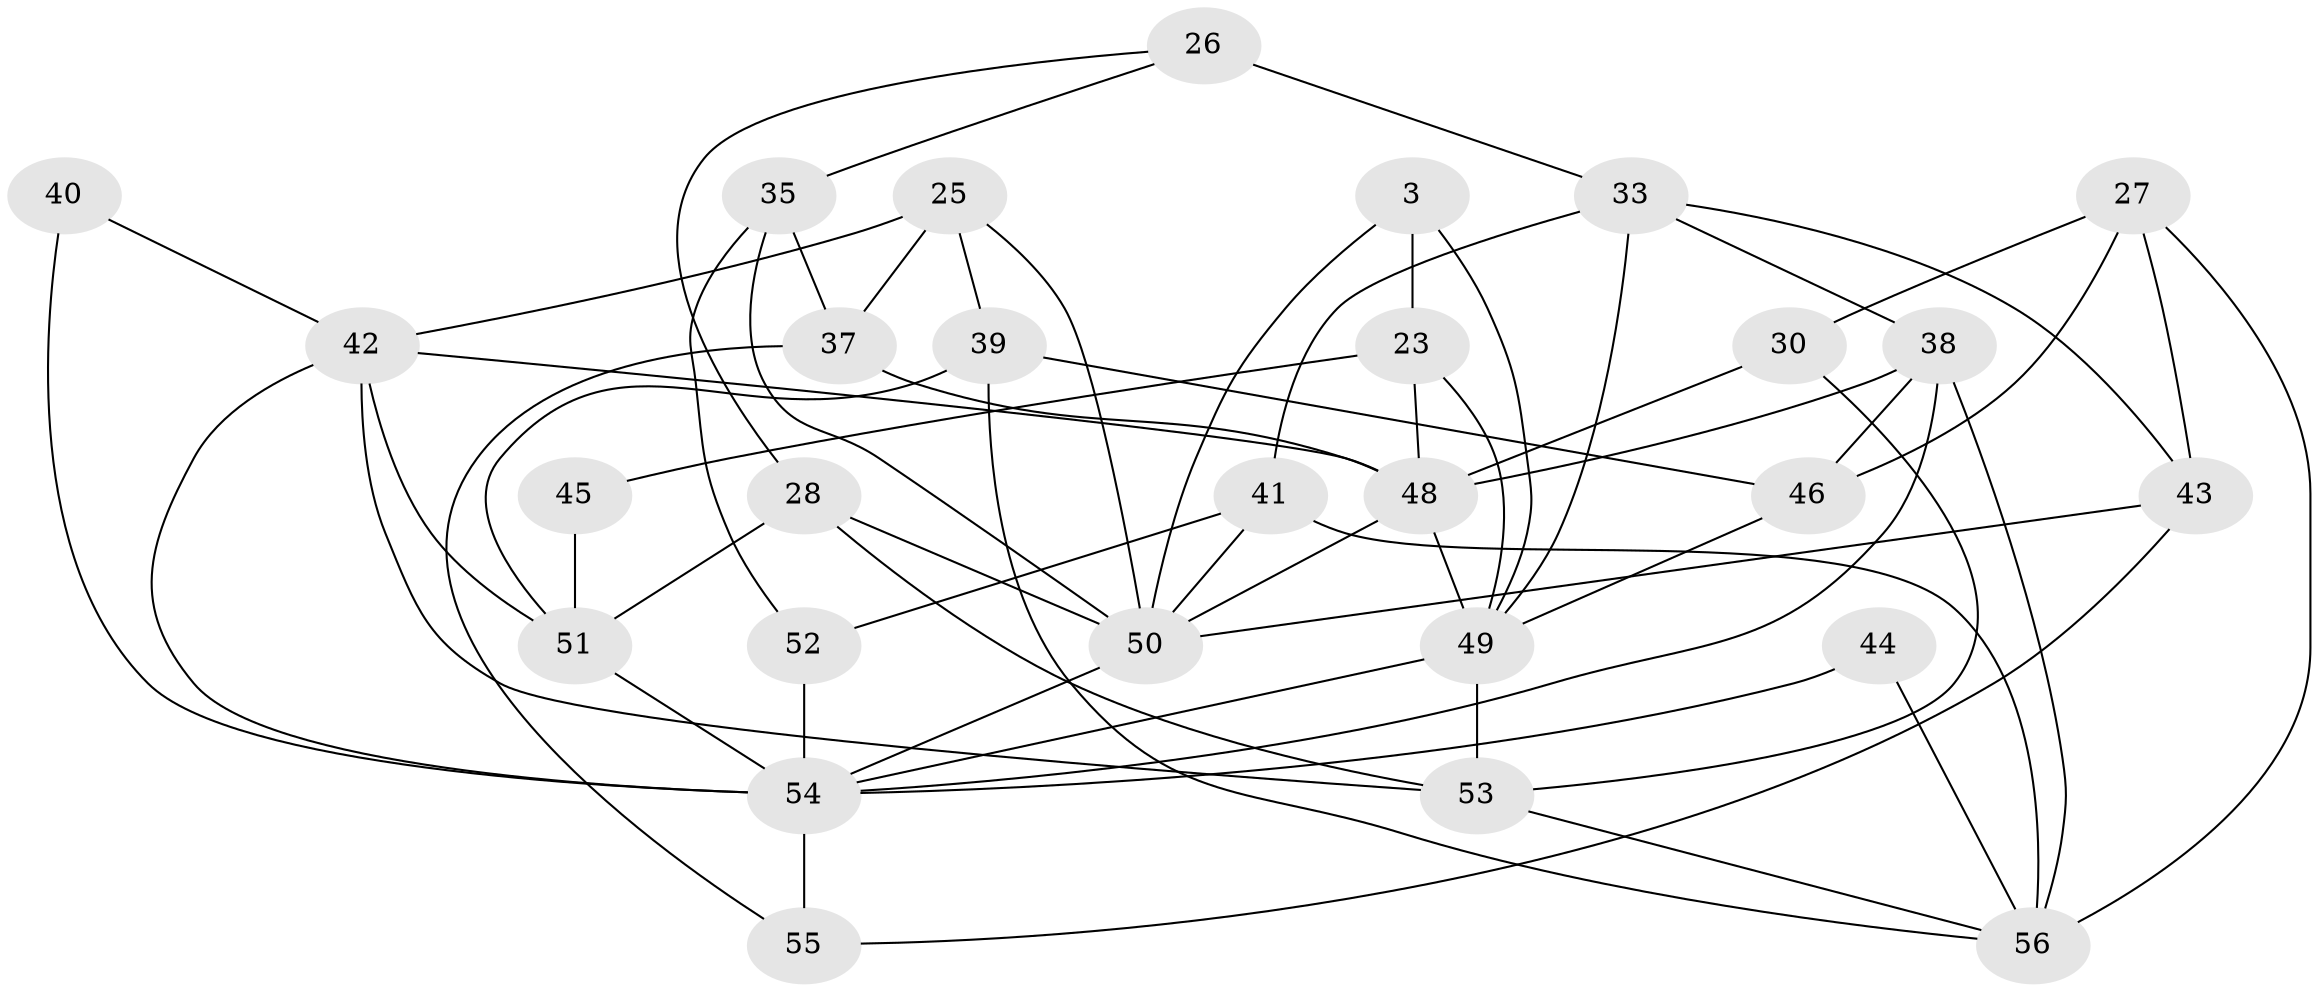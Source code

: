 // original degree distribution, {4: 1.0}
// Generated by graph-tools (version 1.1) at 2025/58/03/09/25 04:58:07]
// undirected, 28 vertices, 62 edges
graph export_dot {
graph [start="1"]
  node [color=gray90,style=filled];
  3;
  23 [super="+4"];
  25 [super="+22"];
  26;
  27 [super="+10"];
  28;
  30;
  33 [super="+5"];
  35;
  37;
  38 [super="+17+20"];
  39 [super="+21"];
  40;
  41;
  42 [super="+14+15"];
  43;
  44;
  45;
  46;
  48 [super="+11+12+13"];
  49 [super="+1+31+34"];
  50 [super="+16+29"];
  51 [super="+47"];
  52;
  53 [super="+19"];
  54 [super="+2+36+32"];
  55;
  56 [super="+9+18"];
  3 -- 23 [weight=2];
  3 -- 49;
  3 -- 50;
  23 -- 45 [weight=2];
  23 -- 48;
  23 -- 49;
  25 -- 39 [weight=2];
  25 -- 37;
  25 -- 42 [weight=2];
  25 -- 50;
  26 -- 28;
  26 -- 35;
  26 -- 33 [weight=2];
  27 -- 46;
  27 -- 30 [weight=2];
  27 -- 56 [weight=2];
  27 -- 43;
  28 -- 51;
  28 -- 53;
  28 -- 50;
  30 -- 48;
  30 -- 53;
  33 -- 41;
  33 -- 43;
  33 -- 38;
  33 -- 49;
  35 -- 52;
  35 -- 37;
  35 -- 50;
  37 -- 55;
  37 -- 48;
  38 -- 56;
  38 -- 48 [weight=2];
  38 -- 46;
  38 -- 54 [weight=3];
  39 -- 56 [weight=2];
  39 -- 51;
  39 -- 46;
  40 -- 54 [weight=3];
  40 -- 42;
  41 -- 52;
  41 -- 56;
  41 -- 50;
  42 -- 54;
  42 -- 48 [weight=2];
  42 -- 53;
  42 -- 51;
  43 -- 55;
  43 -- 50;
  44 -- 56;
  44 -- 54 [weight=3];
  45 -- 51 [weight=2];
  46 -- 49;
  48 -- 49 [weight=2];
  48 -- 50;
  49 -- 53 [weight=2];
  49 -- 54 [weight=2];
  50 -- 54;
  51 -- 54;
  52 -- 54 [weight=2];
  53 -- 56;
  54 -- 55 [weight=2];
}
